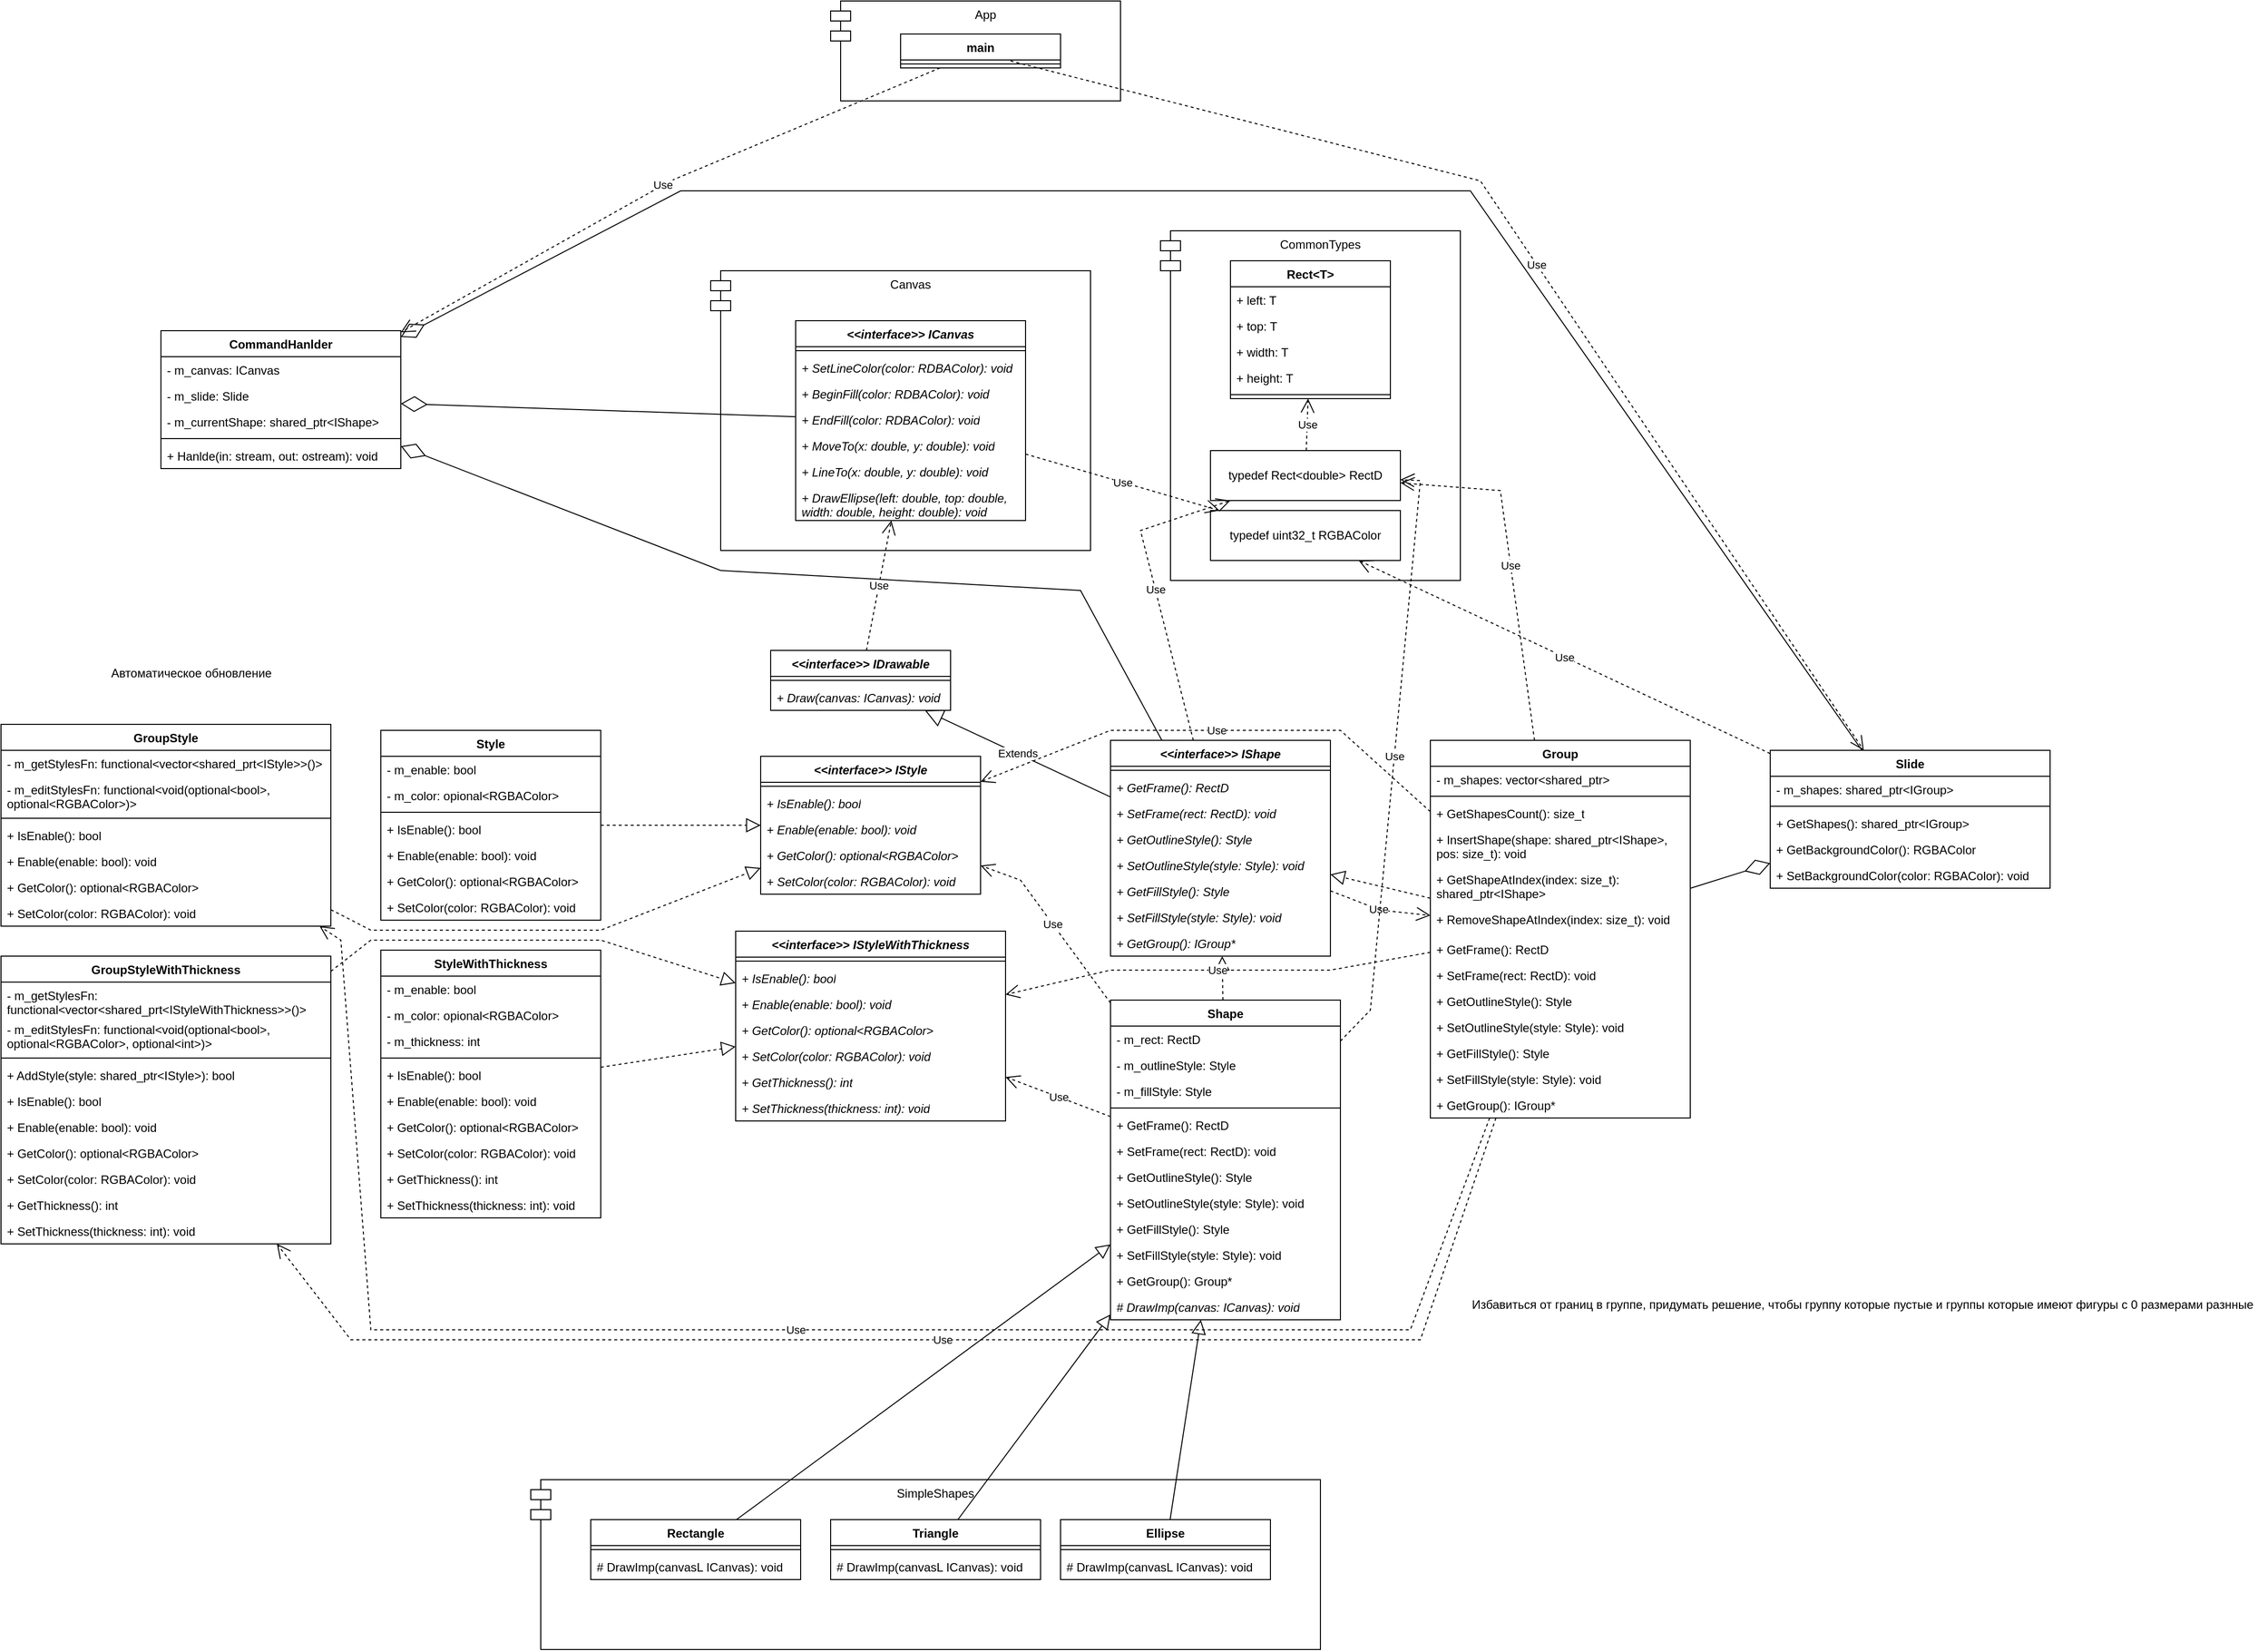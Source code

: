 <mxfile version="24.8.4">
  <diagram name="Страница — 1" id="Q5mQ6EyIHFrdvReiA6iZ">
    <mxGraphModel dx="1889" dy="567" grid="1" gridSize="10" guides="1" tooltips="1" connect="1" arrows="1" fold="1" page="1" pageScale="1" pageWidth="827" pageHeight="1169" math="0" shadow="0">
      <root>
        <mxCell id="0" />
        <mxCell id="1" parent="0" />
        <mxCell id="XjnwX9MCClepq0qYHrMa-5" value="App" style="shape=module;align=left;spacingLeft=20;align=center;verticalAlign=top;whiteSpace=wrap;html=1;" parent="1" vertex="1">
          <mxGeometry x="200" y="100" width="290" height="100" as="geometry" />
        </mxCell>
        <mxCell id="XjnwX9MCClepq0qYHrMa-1" value="main" style="swimlane;fontStyle=1;align=center;verticalAlign=top;childLayout=stackLayout;horizontal=1;startSize=26;horizontalStack=0;resizeParent=1;resizeParentMax=0;resizeLast=0;collapsible=1;marginBottom=0;whiteSpace=wrap;html=1;" parent="1" vertex="1">
          <mxGeometry x="270" y="133" width="160" height="34" as="geometry" />
        </mxCell>
        <mxCell id="XjnwX9MCClepq0qYHrMa-3" value="" style="line;strokeWidth=1;fillColor=none;align=left;verticalAlign=middle;spacingTop=-1;spacingLeft=3;spacingRight=3;rotatable=0;labelPosition=right;points=[];portConstraint=eastwest;strokeColor=inherit;" parent="XjnwX9MCClepq0qYHrMa-1" vertex="1">
          <mxGeometry y="26" width="160" height="8" as="geometry" />
        </mxCell>
        <mxCell id="V_y3H5t075kxLKEzEjP2-2" value="Canvas" style="shape=module;align=left;spacingLeft=20;align=center;verticalAlign=top;whiteSpace=wrap;html=1;" parent="1" vertex="1">
          <mxGeometry x="80" y="370" width="380" height="280" as="geometry" />
        </mxCell>
        <mxCell id="V_y3H5t075kxLKEzEjP2-3" value="&lt;i&gt;&amp;lt;&amp;lt;interface&amp;gt;&amp;gt; ICanvas&lt;/i&gt;" style="swimlane;fontStyle=1;align=center;verticalAlign=top;childLayout=stackLayout;horizontal=1;startSize=26;horizontalStack=0;resizeParent=1;resizeParentMax=0;resizeLast=0;collapsible=1;marginBottom=0;whiteSpace=wrap;html=1;" parent="1" vertex="1">
          <mxGeometry x="165" y="420" width="230" height="200" as="geometry" />
        </mxCell>
        <mxCell id="V_y3H5t075kxLKEzEjP2-5" value="" style="line;strokeWidth=1;fillColor=none;align=left;verticalAlign=middle;spacingTop=-1;spacingLeft=3;spacingRight=3;rotatable=0;labelPosition=right;points=[];portConstraint=eastwest;strokeColor=inherit;" parent="V_y3H5t075kxLKEzEjP2-3" vertex="1">
          <mxGeometry y="26" width="230" height="8" as="geometry" />
        </mxCell>
        <mxCell id="V_y3H5t075kxLKEzEjP2-6" value="&lt;i&gt;+ SetLineColor(color: RDBAColor): void&lt;/i&gt;" style="text;strokeColor=none;fillColor=none;align=left;verticalAlign=top;spacingLeft=4;spacingRight=4;overflow=hidden;rotatable=0;points=[[0,0.5],[1,0.5]];portConstraint=eastwest;whiteSpace=wrap;html=1;" parent="V_y3H5t075kxLKEzEjP2-3" vertex="1">
          <mxGeometry y="34" width="230" height="26" as="geometry" />
        </mxCell>
        <mxCell id="V_y3H5t075kxLKEzEjP2-18" value="&lt;i&gt;+ BeginFill(color: RDBAColor): void&lt;/i&gt;" style="text;strokeColor=none;fillColor=none;align=left;verticalAlign=top;spacingLeft=4;spacingRight=4;overflow=hidden;rotatable=0;points=[[0,0.5],[1,0.5]];portConstraint=eastwest;whiteSpace=wrap;html=1;" parent="V_y3H5t075kxLKEzEjP2-3" vertex="1">
          <mxGeometry y="60" width="230" height="26" as="geometry" />
        </mxCell>
        <mxCell id="V_y3H5t075kxLKEzEjP2-19" value="&lt;i&gt;+ EndFill(color: RDBAColor): void&lt;/i&gt;" style="text;strokeColor=none;fillColor=none;align=left;verticalAlign=top;spacingLeft=4;spacingRight=4;overflow=hidden;rotatable=0;points=[[0,0.5],[1,0.5]];portConstraint=eastwest;whiteSpace=wrap;html=1;" parent="V_y3H5t075kxLKEzEjP2-3" vertex="1">
          <mxGeometry y="86" width="230" height="26" as="geometry" />
        </mxCell>
        <mxCell id="V_y3H5t075kxLKEzEjP2-20" value="&lt;i&gt;+ MoveTo(x: double, y: double): void&lt;/i&gt;" style="text;strokeColor=none;fillColor=none;align=left;verticalAlign=top;spacingLeft=4;spacingRight=4;overflow=hidden;rotatable=0;points=[[0,0.5],[1,0.5]];portConstraint=eastwest;whiteSpace=wrap;html=1;" parent="V_y3H5t075kxLKEzEjP2-3" vertex="1">
          <mxGeometry y="112" width="230" height="26" as="geometry" />
        </mxCell>
        <mxCell id="V_y3H5t075kxLKEzEjP2-21" value="&lt;i&gt;+ LineTo(x: double, y: double): void&lt;/i&gt;" style="text;strokeColor=none;fillColor=none;align=left;verticalAlign=top;spacingLeft=4;spacingRight=4;overflow=hidden;rotatable=0;points=[[0,0.5],[1,0.5]];portConstraint=eastwest;whiteSpace=wrap;html=1;" parent="V_y3H5t075kxLKEzEjP2-3" vertex="1">
          <mxGeometry y="138" width="230" height="26" as="geometry" />
        </mxCell>
        <mxCell id="V_y3H5t075kxLKEzEjP2-22" value="&lt;i&gt;+ DrawEllipse(left: double, top: double, width: double, height: double): void&lt;/i&gt;" style="text;strokeColor=none;fillColor=none;align=left;verticalAlign=top;spacingLeft=4;spacingRight=4;overflow=hidden;rotatable=0;points=[[0,0.5],[1,0.5]];portConstraint=eastwest;whiteSpace=wrap;html=1;" parent="V_y3H5t075kxLKEzEjP2-3" vertex="1">
          <mxGeometry y="164" width="230" height="36" as="geometry" />
        </mxCell>
        <mxCell id="V_y3H5t075kxLKEzEjP2-7" value="CommonTypes" style="shape=module;align=left;spacingLeft=20;align=center;verticalAlign=top;whiteSpace=wrap;html=1;" parent="1" vertex="1">
          <mxGeometry x="530" y="330" width="300" height="350" as="geometry" />
        </mxCell>
        <mxCell id="V_y3H5t075kxLKEzEjP2-8" value="Rect&amp;lt;T&amp;gt;" style="swimlane;fontStyle=1;align=center;verticalAlign=top;childLayout=stackLayout;horizontal=1;startSize=26;horizontalStack=0;resizeParent=1;resizeParentMax=0;resizeLast=0;collapsible=1;marginBottom=0;whiteSpace=wrap;html=1;" parent="1" vertex="1">
          <mxGeometry x="600" y="360" width="160" height="138" as="geometry" />
        </mxCell>
        <mxCell id="V_y3H5t075kxLKEzEjP2-9" value="+ left: T" style="text;strokeColor=none;fillColor=none;align=left;verticalAlign=top;spacingLeft=4;spacingRight=4;overflow=hidden;rotatable=0;points=[[0,0.5],[1,0.5]];portConstraint=eastwest;whiteSpace=wrap;html=1;" parent="V_y3H5t075kxLKEzEjP2-8" vertex="1">
          <mxGeometry y="26" width="160" height="26" as="geometry" />
        </mxCell>
        <mxCell id="V_y3H5t075kxLKEzEjP2-12" value="+ top: T" style="text;strokeColor=none;fillColor=none;align=left;verticalAlign=top;spacingLeft=4;spacingRight=4;overflow=hidden;rotatable=0;points=[[0,0.5],[1,0.5]];portConstraint=eastwest;whiteSpace=wrap;html=1;" parent="V_y3H5t075kxLKEzEjP2-8" vertex="1">
          <mxGeometry y="52" width="160" height="26" as="geometry" />
        </mxCell>
        <mxCell id="V_y3H5t075kxLKEzEjP2-13" value="+ width: T" style="text;strokeColor=none;fillColor=none;align=left;verticalAlign=top;spacingLeft=4;spacingRight=4;overflow=hidden;rotatable=0;points=[[0,0.5],[1,0.5]];portConstraint=eastwest;whiteSpace=wrap;html=1;" parent="V_y3H5t075kxLKEzEjP2-8" vertex="1">
          <mxGeometry y="78" width="160" height="26" as="geometry" />
        </mxCell>
        <mxCell id="V_y3H5t075kxLKEzEjP2-14" value="+ height: T" style="text;strokeColor=none;fillColor=none;align=left;verticalAlign=top;spacingLeft=4;spacingRight=4;overflow=hidden;rotatable=0;points=[[0,0.5],[1,0.5]];portConstraint=eastwest;whiteSpace=wrap;html=1;" parent="V_y3H5t075kxLKEzEjP2-8" vertex="1">
          <mxGeometry y="104" width="160" height="26" as="geometry" />
        </mxCell>
        <mxCell id="V_y3H5t075kxLKEzEjP2-10" value="" style="line;strokeWidth=1;fillColor=none;align=left;verticalAlign=middle;spacingTop=-1;spacingLeft=3;spacingRight=3;rotatable=0;labelPosition=right;points=[];portConstraint=eastwest;strokeColor=inherit;" parent="V_y3H5t075kxLKEzEjP2-8" vertex="1">
          <mxGeometry y="130" width="160" height="8" as="geometry" />
        </mxCell>
        <mxCell id="V_y3H5t075kxLKEzEjP2-15" value="typedef Rect&amp;lt;double&amp;gt; RectD" style="html=1;whiteSpace=wrap;" parent="1" vertex="1">
          <mxGeometry x="580" y="550" width="190" height="50" as="geometry" />
        </mxCell>
        <mxCell id="V_y3H5t075kxLKEzEjP2-16" value="typedef uint32_t RGBAColor" style="html=1;whiteSpace=wrap;" parent="1" vertex="1">
          <mxGeometry x="580" y="610" width="190" height="50" as="geometry" />
        </mxCell>
        <mxCell id="V_y3H5t075kxLKEzEjP2-17" value="Use" style="endArrow=open;endSize=12;dashed=1;html=1;rounded=0;" parent="1" source="V_y3H5t075kxLKEzEjP2-15" target="V_y3H5t075kxLKEzEjP2-8" edge="1">
          <mxGeometry width="160" relative="1" as="geometry">
            <mxPoint x="480" y="490" as="sourcePoint" />
            <mxPoint x="640" y="490" as="targetPoint" />
          </mxGeometry>
        </mxCell>
        <mxCell id="V_y3H5t075kxLKEzEjP2-23" value="Use" style="endArrow=open;endSize=12;dashed=1;html=1;rounded=0;" parent="1" source="V_y3H5t075kxLKEzEjP2-3" target="V_y3H5t075kxLKEzEjP2-16" edge="1">
          <mxGeometry width="160" relative="1" as="geometry">
            <mxPoint x="340" y="490" as="sourcePoint" />
            <mxPoint x="500" y="490" as="targetPoint" />
          </mxGeometry>
        </mxCell>
        <mxCell id="V_y3H5t075kxLKEzEjP2-25" value="&lt;i&gt;&amp;lt;&amp;lt;interface&amp;gt;&amp;gt; IDrawable&lt;/i&gt;" style="swimlane;fontStyle=1;align=center;verticalAlign=top;childLayout=stackLayout;horizontal=1;startSize=26;horizontalStack=0;resizeParent=1;resizeParentMax=0;resizeLast=0;collapsible=1;marginBottom=0;whiteSpace=wrap;html=1;" parent="1" vertex="1">
          <mxGeometry x="140" y="750" width="180" height="60" as="geometry" />
        </mxCell>
        <mxCell id="V_y3H5t075kxLKEzEjP2-27" value="" style="line;strokeWidth=1;fillColor=none;align=left;verticalAlign=middle;spacingTop=-1;spacingLeft=3;spacingRight=3;rotatable=0;labelPosition=right;points=[];portConstraint=eastwest;strokeColor=inherit;" parent="V_y3H5t075kxLKEzEjP2-25" vertex="1">
          <mxGeometry y="26" width="180" height="8" as="geometry" />
        </mxCell>
        <mxCell id="V_y3H5t075kxLKEzEjP2-28" value="&lt;i&gt;+ Draw(canvas: ICanvas): void&lt;/i&gt;" style="text;strokeColor=none;fillColor=none;align=left;verticalAlign=top;spacingLeft=4;spacingRight=4;overflow=hidden;rotatable=0;points=[[0,0.5],[1,0.5]];portConstraint=eastwest;whiteSpace=wrap;html=1;" parent="V_y3H5t075kxLKEzEjP2-25" vertex="1">
          <mxGeometry y="34" width="180" height="26" as="geometry" />
        </mxCell>
        <mxCell id="V_y3H5t075kxLKEzEjP2-29" value="Use" style="endArrow=open;endSize=12;dashed=1;html=1;rounded=0;" parent="1" source="V_y3H5t075kxLKEzEjP2-25" target="V_y3H5t075kxLKEzEjP2-3" edge="1">
          <mxGeometry width="160" relative="1" as="geometry">
            <mxPoint x="360" y="720" as="sourcePoint" />
            <mxPoint x="520" y="720" as="targetPoint" />
          </mxGeometry>
        </mxCell>
        <mxCell id="V_y3H5t075kxLKEzEjP2-30" value="Style" style="swimlane;fontStyle=1;align=center;verticalAlign=top;childLayout=stackLayout;horizontal=1;startSize=26;horizontalStack=0;resizeParent=1;resizeParentMax=0;resizeLast=0;collapsible=1;marginBottom=0;whiteSpace=wrap;html=1;" parent="1" vertex="1">
          <mxGeometry x="-250" y="830" width="220" height="190" as="geometry" />
        </mxCell>
        <mxCell id="V_y3H5t075kxLKEzEjP2-31" value="- m_enable: bool" style="text;strokeColor=none;fillColor=none;align=left;verticalAlign=top;spacingLeft=4;spacingRight=4;overflow=hidden;rotatable=0;points=[[0,0.5],[1,0.5]];portConstraint=eastwest;whiteSpace=wrap;html=1;" parent="V_y3H5t075kxLKEzEjP2-30" vertex="1">
          <mxGeometry y="26" width="220" height="26" as="geometry" />
        </mxCell>
        <mxCell id="V_y3H5t075kxLKEzEjP2-34" value="- m_color: opional&amp;lt;RGBAColor&amp;gt;" style="text;strokeColor=none;fillColor=none;align=left;verticalAlign=top;spacingLeft=4;spacingRight=4;overflow=hidden;rotatable=0;points=[[0,0.5],[1,0.5]];portConstraint=eastwest;whiteSpace=wrap;html=1;" parent="V_y3H5t075kxLKEzEjP2-30" vertex="1">
          <mxGeometry y="52" width="220" height="26" as="geometry" />
        </mxCell>
        <mxCell id="V_y3H5t075kxLKEzEjP2-32" value="" style="line;strokeWidth=1;fillColor=none;align=left;verticalAlign=middle;spacingTop=-1;spacingLeft=3;spacingRight=3;rotatable=0;labelPosition=right;points=[];portConstraint=eastwest;strokeColor=inherit;" parent="V_y3H5t075kxLKEzEjP2-30" vertex="1">
          <mxGeometry y="78" width="220" height="8" as="geometry" />
        </mxCell>
        <mxCell id="V_y3H5t075kxLKEzEjP2-33" value="+ IsEnable(): bool" style="text;strokeColor=none;fillColor=none;align=left;verticalAlign=top;spacingLeft=4;spacingRight=4;overflow=hidden;rotatable=0;points=[[0,0.5],[1,0.5]];portConstraint=eastwest;whiteSpace=wrap;html=1;" parent="V_y3H5t075kxLKEzEjP2-30" vertex="1">
          <mxGeometry y="86" width="220" height="26" as="geometry" />
        </mxCell>
        <mxCell id="V_y3H5t075kxLKEzEjP2-36" value="+ Enable(enable: bool): void" style="text;strokeColor=none;fillColor=none;align=left;verticalAlign=top;spacingLeft=4;spacingRight=4;overflow=hidden;rotatable=0;points=[[0,0.5],[1,0.5]];portConstraint=eastwest;whiteSpace=wrap;html=1;" parent="V_y3H5t075kxLKEzEjP2-30" vertex="1">
          <mxGeometry y="112" width="220" height="26" as="geometry" />
        </mxCell>
        <mxCell id="V_y3H5t075kxLKEzEjP2-37" value="+ GetColor(): optional&amp;lt;RGBAColor&amp;gt;" style="text;strokeColor=none;fillColor=none;align=left;verticalAlign=top;spacingLeft=4;spacingRight=4;overflow=hidden;rotatable=0;points=[[0,0.5],[1,0.5]];portConstraint=eastwest;whiteSpace=wrap;html=1;" parent="V_y3H5t075kxLKEzEjP2-30" vertex="1">
          <mxGeometry y="138" width="220" height="26" as="geometry" />
        </mxCell>
        <mxCell id="V_y3H5t075kxLKEzEjP2-39" value="+ SetColor(color: RGBAColor): void" style="text;strokeColor=none;fillColor=none;align=left;verticalAlign=top;spacingLeft=4;spacingRight=4;overflow=hidden;rotatable=0;points=[[0,0.5],[1,0.5]];portConstraint=eastwest;whiteSpace=wrap;html=1;" parent="V_y3H5t075kxLKEzEjP2-30" vertex="1">
          <mxGeometry y="164" width="220" height="26" as="geometry" />
        </mxCell>
        <mxCell id="V_y3H5t075kxLKEzEjP2-40" value="&lt;i&gt;&amp;lt;&amp;lt;interface&amp;gt;&amp;gt; IShape&lt;/i&gt;" style="swimlane;fontStyle=1;align=center;verticalAlign=top;childLayout=stackLayout;horizontal=1;startSize=26;horizontalStack=0;resizeParent=1;resizeParentMax=0;resizeLast=0;collapsible=1;marginBottom=0;whiteSpace=wrap;html=1;" parent="1" vertex="1">
          <mxGeometry x="480" y="840" width="220" height="216" as="geometry" />
        </mxCell>
        <mxCell id="V_y3H5t075kxLKEzEjP2-42" value="" style="line;strokeWidth=1;fillColor=none;align=left;verticalAlign=middle;spacingTop=-1;spacingLeft=3;spacingRight=3;rotatable=0;labelPosition=right;points=[];portConstraint=eastwest;strokeColor=inherit;" parent="V_y3H5t075kxLKEzEjP2-40" vertex="1">
          <mxGeometry y="26" width="220" height="8" as="geometry" />
        </mxCell>
        <mxCell id="V_y3H5t075kxLKEzEjP2-43" value="&lt;i&gt;+ GetFrame(): RectD&lt;/i&gt;" style="text;strokeColor=none;fillColor=none;align=left;verticalAlign=top;spacingLeft=4;spacingRight=4;overflow=hidden;rotatable=0;points=[[0,0.5],[1,0.5]];portConstraint=eastwest;whiteSpace=wrap;html=1;" parent="V_y3H5t075kxLKEzEjP2-40" vertex="1">
          <mxGeometry y="34" width="220" height="26" as="geometry" />
        </mxCell>
        <mxCell id="V_y3H5t075kxLKEzEjP2-46" value="&lt;i&gt;+ SetFrame(rect: RectD): void&lt;/i&gt;" style="text;strokeColor=none;fillColor=none;align=left;verticalAlign=top;spacingLeft=4;spacingRight=4;overflow=hidden;rotatable=0;points=[[0,0.5],[1,0.5]];portConstraint=eastwest;whiteSpace=wrap;html=1;" parent="V_y3H5t075kxLKEzEjP2-40" vertex="1">
          <mxGeometry y="60" width="220" height="26" as="geometry" />
        </mxCell>
        <mxCell id="V_y3H5t075kxLKEzEjP2-47" value="&lt;i&gt;+ GetOutlineStyle(): Style&lt;/i&gt;" style="text;strokeColor=none;fillColor=none;align=left;verticalAlign=top;spacingLeft=4;spacingRight=4;overflow=hidden;rotatable=0;points=[[0,0.5],[1,0.5]];portConstraint=eastwest;whiteSpace=wrap;html=1;" parent="V_y3H5t075kxLKEzEjP2-40" vertex="1">
          <mxGeometry y="86" width="220" height="26" as="geometry" />
        </mxCell>
        <mxCell id="V_y3H5t075kxLKEzEjP2-48" value="&lt;i&gt;+ SetOutlineStyle(style: Style): void&lt;/i&gt;" style="text;strokeColor=none;fillColor=none;align=left;verticalAlign=top;spacingLeft=4;spacingRight=4;overflow=hidden;rotatable=0;points=[[0,0.5],[1,0.5]];portConstraint=eastwest;whiteSpace=wrap;html=1;" parent="V_y3H5t075kxLKEzEjP2-40" vertex="1">
          <mxGeometry y="112" width="220" height="26" as="geometry" />
        </mxCell>
        <mxCell id="V_y3H5t075kxLKEzEjP2-49" value="&lt;i&gt;+ GetFillStyle(): Style&lt;/i&gt;" style="text;strokeColor=none;fillColor=none;align=left;verticalAlign=top;spacingLeft=4;spacingRight=4;overflow=hidden;rotatable=0;points=[[0,0.5],[1,0.5]];portConstraint=eastwest;whiteSpace=wrap;html=1;" parent="V_y3H5t075kxLKEzEjP2-40" vertex="1">
          <mxGeometry y="138" width="220" height="26" as="geometry" />
        </mxCell>
        <mxCell id="V_y3H5t075kxLKEzEjP2-50" value="&lt;i&gt;+ SetFillStyle(style: Style): void&lt;/i&gt;" style="text;strokeColor=none;fillColor=none;align=left;verticalAlign=top;spacingLeft=4;spacingRight=4;overflow=hidden;rotatable=0;points=[[0,0.5],[1,0.5]];portConstraint=eastwest;whiteSpace=wrap;html=1;" parent="V_y3H5t075kxLKEzEjP2-40" vertex="1">
          <mxGeometry y="164" width="220" height="26" as="geometry" />
        </mxCell>
        <mxCell id="V_y3H5t075kxLKEzEjP2-51" value="&lt;i&gt;+ GetGroup(): IGroup*&lt;/i&gt;" style="text;strokeColor=none;fillColor=none;align=left;verticalAlign=top;spacingLeft=4;spacingRight=4;overflow=hidden;rotatable=0;points=[[0,0.5],[1,0.5]];portConstraint=eastwest;whiteSpace=wrap;html=1;" parent="V_y3H5t075kxLKEzEjP2-40" vertex="1">
          <mxGeometry y="190" width="220" height="26" as="geometry" />
        </mxCell>
        <mxCell id="V_y3H5t075kxLKEzEjP2-44" value="Extends" style="endArrow=block;endSize=16;endFill=0;html=1;rounded=0;" parent="1" source="V_y3H5t075kxLKEzEjP2-40" target="V_y3H5t075kxLKEzEjP2-25" edge="1">
          <mxGeometry width="160" relative="1" as="geometry">
            <mxPoint x="480" y="890" as="sourcePoint" />
            <mxPoint x="640" y="890" as="targetPoint" />
          </mxGeometry>
        </mxCell>
        <mxCell id="V_y3H5t075kxLKEzEjP2-45" value="Use" style="endArrow=open;endSize=12;dashed=1;html=1;rounded=0;" parent="1" source="V_y3H5t075kxLKEzEjP2-40" target="V_y3H5t075kxLKEzEjP2-15" edge="1">
          <mxGeometry width="160" relative="1" as="geometry">
            <mxPoint x="480" y="850" as="sourcePoint" />
            <mxPoint x="640" y="850" as="targetPoint" />
            <Array as="points">
              <mxPoint x="510" y="630" />
            </Array>
          </mxGeometry>
        </mxCell>
        <mxCell id="V_y3H5t075kxLKEzEjP2-52" value="Group" style="swimlane;fontStyle=1;align=center;verticalAlign=top;childLayout=stackLayout;horizontal=1;startSize=26;horizontalStack=0;resizeParent=1;resizeParentMax=0;resizeLast=0;collapsible=1;marginBottom=0;whiteSpace=wrap;html=1;" parent="1" vertex="1">
          <mxGeometry x="800" y="840" width="260" height="378" as="geometry" />
        </mxCell>
        <mxCell id="V_y3H5t075kxLKEzEjP2-75" value="- m_shapes: vector&amp;lt;shared_ptr&amp;gt;" style="text;strokeColor=none;fillColor=none;align=left;verticalAlign=top;spacingLeft=4;spacingRight=4;overflow=hidden;rotatable=0;points=[[0,0.5],[1,0.5]];portConstraint=eastwest;whiteSpace=wrap;html=1;" parent="V_y3H5t075kxLKEzEjP2-52" vertex="1">
          <mxGeometry y="26" width="260" height="26" as="geometry" />
        </mxCell>
        <mxCell id="V_y3H5t075kxLKEzEjP2-53" value="" style="line;strokeWidth=1;fillColor=none;align=left;verticalAlign=middle;spacingTop=-1;spacingLeft=3;spacingRight=3;rotatable=0;labelPosition=right;points=[];portConstraint=eastwest;strokeColor=inherit;" parent="V_y3H5t075kxLKEzEjP2-52" vertex="1">
          <mxGeometry y="52" width="260" height="8" as="geometry" />
        </mxCell>
        <mxCell id="V_y3H5t075kxLKEzEjP2-60" value="+ GetShapesCount(): size_t" style="text;strokeColor=none;fillColor=none;align=left;verticalAlign=top;spacingLeft=4;spacingRight=4;overflow=hidden;rotatable=0;points=[[0,0.5],[1,0.5]];portConstraint=eastwest;whiteSpace=wrap;html=1;" parent="V_y3H5t075kxLKEzEjP2-52" vertex="1">
          <mxGeometry y="60" width="260" height="26" as="geometry" />
        </mxCell>
        <mxCell id="V_y3H5t075kxLKEzEjP2-63" value="+ InsertShape(shape: shared_ptr&amp;lt;IShape&amp;gt;, pos: size_t): void" style="text;strokeColor=none;fillColor=none;align=left;verticalAlign=top;spacingLeft=4;spacingRight=4;overflow=hidden;rotatable=0;points=[[0,0.5],[1,0.5]];portConstraint=eastwest;whiteSpace=wrap;html=1;" parent="V_y3H5t075kxLKEzEjP2-52" vertex="1">
          <mxGeometry y="86" width="260" height="40" as="geometry" />
        </mxCell>
        <mxCell id="V_y3H5t075kxLKEzEjP2-64" value="+ GetShapeAtIndex(index: size_t): shared_ptr&amp;lt;IShape&amp;gt;" style="text;strokeColor=none;fillColor=none;align=left;verticalAlign=top;spacingLeft=4;spacingRight=4;overflow=hidden;rotatable=0;points=[[0,0.5],[1,0.5]];portConstraint=eastwest;whiteSpace=wrap;html=1;" parent="V_y3H5t075kxLKEzEjP2-52" vertex="1">
          <mxGeometry y="126" width="260" height="40" as="geometry" />
        </mxCell>
        <mxCell id="V_y3H5t075kxLKEzEjP2-65" value="+ RemoveShapeAtIndex(index: size_t): void" style="text;strokeColor=none;fillColor=none;align=left;verticalAlign=top;spacingLeft=4;spacingRight=4;overflow=hidden;rotatable=0;points=[[0,0.5],[1,0.5]];portConstraint=eastwest;whiteSpace=wrap;html=1;" parent="V_y3H5t075kxLKEzEjP2-52" vertex="1">
          <mxGeometry y="166" width="260" height="30" as="geometry" />
        </mxCell>
        <mxCell id="V_y3H5t075kxLKEzEjP2-92" value="+ GetFrame(): RectD" style="text;strokeColor=none;fillColor=none;align=left;verticalAlign=top;spacingLeft=4;spacingRight=4;overflow=hidden;rotatable=0;points=[[0,0.5],[1,0.5]];portConstraint=eastwest;whiteSpace=wrap;html=1;" parent="V_y3H5t075kxLKEzEjP2-52" vertex="1">
          <mxGeometry y="196" width="260" height="26" as="geometry" />
        </mxCell>
        <mxCell id="V_y3H5t075kxLKEzEjP2-93" value="+ SetFrame(rect: RectD): void" style="text;strokeColor=none;fillColor=none;align=left;verticalAlign=top;spacingLeft=4;spacingRight=4;overflow=hidden;rotatable=0;points=[[0,0.5],[1,0.5]];portConstraint=eastwest;whiteSpace=wrap;html=1;" parent="V_y3H5t075kxLKEzEjP2-52" vertex="1">
          <mxGeometry y="222" width="260" height="26" as="geometry" />
        </mxCell>
        <mxCell id="V_y3H5t075kxLKEzEjP2-94" value="+ GetOutlineStyle(): Style" style="text;strokeColor=none;fillColor=none;align=left;verticalAlign=top;spacingLeft=4;spacingRight=4;overflow=hidden;rotatable=0;points=[[0,0.5],[1,0.5]];portConstraint=eastwest;whiteSpace=wrap;html=1;" parent="V_y3H5t075kxLKEzEjP2-52" vertex="1">
          <mxGeometry y="248" width="260" height="26" as="geometry" />
        </mxCell>
        <mxCell id="V_y3H5t075kxLKEzEjP2-95" value="+ SetOutlineStyle(style: Style): void" style="text;strokeColor=none;fillColor=none;align=left;verticalAlign=top;spacingLeft=4;spacingRight=4;overflow=hidden;rotatable=0;points=[[0,0.5],[1,0.5]];portConstraint=eastwest;whiteSpace=wrap;html=1;" parent="V_y3H5t075kxLKEzEjP2-52" vertex="1">
          <mxGeometry y="274" width="260" height="26" as="geometry" />
        </mxCell>
        <mxCell id="V_y3H5t075kxLKEzEjP2-96" value="+ GetFillStyle(): Style" style="text;strokeColor=none;fillColor=none;align=left;verticalAlign=top;spacingLeft=4;spacingRight=4;overflow=hidden;rotatable=0;points=[[0,0.5],[1,0.5]];portConstraint=eastwest;whiteSpace=wrap;html=1;" parent="V_y3H5t075kxLKEzEjP2-52" vertex="1">
          <mxGeometry y="300" width="260" height="26" as="geometry" />
        </mxCell>
        <mxCell id="V_y3H5t075kxLKEzEjP2-97" value="+ SetFillStyle(style: Style): void" style="text;strokeColor=none;fillColor=none;align=left;verticalAlign=top;spacingLeft=4;spacingRight=4;overflow=hidden;rotatable=0;points=[[0,0.5],[1,0.5]];portConstraint=eastwest;whiteSpace=wrap;html=1;" parent="V_y3H5t075kxLKEzEjP2-52" vertex="1">
          <mxGeometry y="326" width="260" height="26" as="geometry" />
        </mxCell>
        <mxCell id="V_y3H5t075kxLKEzEjP2-98" value="+ GetGroup(): IGroup*" style="text;strokeColor=none;fillColor=none;align=left;verticalAlign=top;spacingLeft=4;spacingRight=4;overflow=hidden;rotatable=0;points=[[0,0.5],[1,0.5]];portConstraint=eastwest;whiteSpace=wrap;html=1;" parent="V_y3H5t075kxLKEzEjP2-52" vertex="1">
          <mxGeometry y="352" width="260" height="26" as="geometry" />
        </mxCell>
        <mxCell id="V_y3H5t075kxLKEzEjP2-66" value="Use" style="endArrow=open;endSize=12;dashed=1;html=1;rounded=0;" parent="1" source="V_y3H5t075kxLKEzEjP2-40" target="V_y3H5t075kxLKEzEjP2-52" edge="1">
          <mxGeometry width="160" relative="1" as="geometry">
            <mxPoint x="680" y="940" as="sourcePoint" />
            <mxPoint x="840" y="940" as="targetPoint" />
            <Array as="points">
              <mxPoint x="750" y="1010" />
            </Array>
          </mxGeometry>
        </mxCell>
        <mxCell id="V_y3H5t075kxLKEzEjP2-67" value="Slide" style="swimlane;fontStyle=1;align=center;verticalAlign=top;childLayout=stackLayout;horizontal=1;startSize=26;horizontalStack=0;resizeParent=1;resizeParentMax=0;resizeLast=0;collapsible=1;marginBottom=0;whiteSpace=wrap;html=1;" parent="1" vertex="1">
          <mxGeometry x="1140" y="850" width="280" height="138" as="geometry" />
        </mxCell>
        <mxCell id="V_y3H5t075kxLKEzEjP2-68" value="- m_shapes: shared_ptr&amp;lt;IGroup&amp;gt;" style="text;strokeColor=none;fillColor=none;align=left;verticalAlign=top;spacingLeft=4;spacingRight=4;overflow=hidden;rotatable=0;points=[[0,0.5],[1,0.5]];portConstraint=eastwest;whiteSpace=wrap;html=1;" parent="V_y3H5t075kxLKEzEjP2-67" vertex="1">
          <mxGeometry y="26" width="280" height="26" as="geometry" />
        </mxCell>
        <mxCell id="V_y3H5t075kxLKEzEjP2-69" value="" style="line;strokeWidth=1;fillColor=none;align=left;verticalAlign=middle;spacingTop=-1;spacingLeft=3;spacingRight=3;rotatable=0;labelPosition=right;points=[];portConstraint=eastwest;strokeColor=inherit;" parent="V_y3H5t075kxLKEzEjP2-67" vertex="1">
          <mxGeometry y="52" width="280" height="8" as="geometry" />
        </mxCell>
        <mxCell id="V_y3H5t075kxLKEzEjP2-70" value="+ GetShapes(): shared_ptr&amp;lt;IGroup&amp;gt;" style="text;strokeColor=none;fillColor=none;align=left;verticalAlign=top;spacingLeft=4;spacingRight=4;overflow=hidden;rotatable=0;points=[[0,0.5],[1,0.5]];portConstraint=eastwest;whiteSpace=wrap;html=1;" parent="V_y3H5t075kxLKEzEjP2-67" vertex="1">
          <mxGeometry y="60" width="280" height="26" as="geometry" />
        </mxCell>
        <mxCell id="V_y3H5t075kxLKEzEjP2-71" value="+ GetBackgroundColor(): RGBAColor" style="text;strokeColor=none;fillColor=none;align=left;verticalAlign=top;spacingLeft=4;spacingRight=4;overflow=hidden;rotatable=0;points=[[0,0.5],[1,0.5]];portConstraint=eastwest;whiteSpace=wrap;html=1;" parent="V_y3H5t075kxLKEzEjP2-67" vertex="1">
          <mxGeometry y="86" width="280" height="26" as="geometry" />
        </mxCell>
        <mxCell id="V_y3H5t075kxLKEzEjP2-72" value="+ SetBackgroundColor(color: RGBAColor): void" style="text;strokeColor=none;fillColor=none;align=left;verticalAlign=top;spacingLeft=4;spacingRight=4;overflow=hidden;rotatable=0;points=[[0,0.5],[1,0.5]];portConstraint=eastwest;whiteSpace=wrap;html=1;" parent="V_y3H5t075kxLKEzEjP2-67" vertex="1">
          <mxGeometry y="112" width="280" height="26" as="geometry" />
        </mxCell>
        <mxCell id="V_y3H5t075kxLKEzEjP2-73" value="" style="endArrow=diamondThin;endFill=0;endSize=24;html=1;rounded=0;" parent="1" source="V_y3H5t075kxLKEzEjP2-52" target="V_y3H5t075kxLKEzEjP2-67" edge="1">
          <mxGeometry width="160" relative="1" as="geometry">
            <mxPoint x="1000" y="890" as="sourcePoint" />
            <mxPoint x="1160" y="890" as="targetPoint" />
          </mxGeometry>
        </mxCell>
        <mxCell id="V_y3H5t075kxLKEzEjP2-74" value="Use" style="endArrow=open;endSize=12;dashed=1;html=1;rounded=0;" parent="1" source="V_y3H5t075kxLKEzEjP2-67" target="V_y3H5t075kxLKEzEjP2-16" edge="1">
          <mxGeometry width="160" relative="1" as="geometry">
            <mxPoint x="1044.08" y="850" as="sourcePoint" />
            <mxPoint x="859.998" y="630" as="targetPoint" />
          </mxGeometry>
        </mxCell>
        <mxCell id="V_y3H5t075kxLKEzEjP2-76" value="Shape" style="swimlane;fontStyle=1;align=center;verticalAlign=top;childLayout=stackLayout;horizontal=1;startSize=26;horizontalStack=0;resizeParent=1;resizeParentMax=0;resizeLast=0;collapsible=1;marginBottom=0;whiteSpace=wrap;html=1;" parent="1" vertex="1">
          <mxGeometry x="480" y="1100" width="230" height="320" as="geometry" />
        </mxCell>
        <mxCell id="V_y3H5t075kxLKEzEjP2-91" value="- m_rect: RectD" style="text;strokeColor=none;fillColor=none;align=left;verticalAlign=top;spacingLeft=4;spacingRight=4;overflow=hidden;rotatable=0;points=[[0,0.5],[1,0.5]];portConstraint=eastwest;whiteSpace=wrap;html=1;" parent="V_y3H5t075kxLKEzEjP2-76" vertex="1">
          <mxGeometry y="26" width="230" height="26" as="geometry" />
        </mxCell>
        <mxCell id="V_y3H5t075kxLKEzEjP2-89" value="- m_outlineStyle: Style" style="text;strokeColor=none;fillColor=none;align=left;verticalAlign=top;spacingLeft=4;spacingRight=4;overflow=hidden;rotatable=0;points=[[0,0.5],[1,0.5]];portConstraint=eastwest;whiteSpace=wrap;html=1;" parent="V_y3H5t075kxLKEzEjP2-76" vertex="1">
          <mxGeometry y="52" width="230" height="26" as="geometry" />
        </mxCell>
        <mxCell id="V_y3H5t075kxLKEzEjP2-90" value="- m_fillStyle: Style" style="text;strokeColor=none;fillColor=none;align=left;verticalAlign=top;spacingLeft=4;spacingRight=4;overflow=hidden;rotatable=0;points=[[0,0.5],[1,0.5]];portConstraint=eastwest;whiteSpace=wrap;html=1;" parent="V_y3H5t075kxLKEzEjP2-76" vertex="1">
          <mxGeometry y="78" width="230" height="26" as="geometry" />
        </mxCell>
        <mxCell id="V_y3H5t075kxLKEzEjP2-78" value="" style="line;strokeWidth=1;fillColor=none;align=left;verticalAlign=middle;spacingTop=-1;spacingLeft=3;spacingRight=3;rotatable=0;labelPosition=right;points=[];portConstraint=eastwest;strokeColor=inherit;" parent="V_y3H5t075kxLKEzEjP2-76" vertex="1">
          <mxGeometry y="104" width="230" height="8" as="geometry" />
        </mxCell>
        <mxCell id="V_y3H5t075kxLKEzEjP2-82" value="+ GetFrame(): RectD" style="text;strokeColor=none;fillColor=none;align=left;verticalAlign=top;spacingLeft=4;spacingRight=4;overflow=hidden;rotatable=0;points=[[0,0.5],[1,0.5]];portConstraint=eastwest;whiteSpace=wrap;html=1;" parent="V_y3H5t075kxLKEzEjP2-76" vertex="1">
          <mxGeometry y="112" width="230" height="26" as="geometry" />
        </mxCell>
        <mxCell id="V_y3H5t075kxLKEzEjP2-83" value="+ SetFrame(rect: RectD): void" style="text;strokeColor=none;fillColor=none;align=left;verticalAlign=top;spacingLeft=4;spacingRight=4;overflow=hidden;rotatable=0;points=[[0,0.5],[1,0.5]];portConstraint=eastwest;whiteSpace=wrap;html=1;" parent="V_y3H5t075kxLKEzEjP2-76" vertex="1">
          <mxGeometry y="138" width="230" height="26" as="geometry" />
        </mxCell>
        <mxCell id="V_y3H5t075kxLKEzEjP2-84" value="+ GetOutlineStyle(): Style" style="text;strokeColor=none;fillColor=none;align=left;verticalAlign=top;spacingLeft=4;spacingRight=4;overflow=hidden;rotatable=0;points=[[0,0.5],[1,0.5]];portConstraint=eastwest;whiteSpace=wrap;html=1;" parent="V_y3H5t075kxLKEzEjP2-76" vertex="1">
          <mxGeometry y="164" width="230" height="26" as="geometry" />
        </mxCell>
        <mxCell id="V_y3H5t075kxLKEzEjP2-85" value="+ SetOutlineStyle(style: Style): void" style="text;strokeColor=none;fillColor=none;align=left;verticalAlign=top;spacingLeft=4;spacingRight=4;overflow=hidden;rotatable=0;points=[[0,0.5],[1,0.5]];portConstraint=eastwest;whiteSpace=wrap;html=1;" parent="V_y3H5t075kxLKEzEjP2-76" vertex="1">
          <mxGeometry y="190" width="230" height="26" as="geometry" />
        </mxCell>
        <mxCell id="V_y3H5t075kxLKEzEjP2-86" value="+ GetFillStyle(): Style" style="text;strokeColor=none;fillColor=none;align=left;verticalAlign=top;spacingLeft=4;spacingRight=4;overflow=hidden;rotatable=0;points=[[0,0.5],[1,0.5]];portConstraint=eastwest;whiteSpace=wrap;html=1;" parent="V_y3H5t075kxLKEzEjP2-76" vertex="1">
          <mxGeometry y="216" width="230" height="26" as="geometry" />
        </mxCell>
        <mxCell id="V_y3H5t075kxLKEzEjP2-87" value="+ SetFillStyle(style: Style): void" style="text;strokeColor=none;fillColor=none;align=left;verticalAlign=top;spacingLeft=4;spacingRight=4;overflow=hidden;rotatable=0;points=[[0,0.5],[1,0.5]];portConstraint=eastwest;whiteSpace=wrap;html=1;" parent="V_y3H5t075kxLKEzEjP2-76" vertex="1">
          <mxGeometry y="242" width="230" height="26" as="geometry" />
        </mxCell>
        <mxCell id="V_y3H5t075kxLKEzEjP2-88" value="+ GetGroup(): Group*" style="text;strokeColor=none;fillColor=none;align=left;verticalAlign=top;spacingLeft=4;spacingRight=4;overflow=hidden;rotatable=0;points=[[0,0.5],[1,0.5]];portConstraint=eastwest;whiteSpace=wrap;html=1;" parent="V_y3H5t075kxLKEzEjP2-76" vertex="1">
          <mxGeometry y="268" width="230" height="26" as="geometry" />
        </mxCell>
        <mxCell id="fOauKGMBQrvki3akXDLy-48" value="&lt;i&gt;# DrawImp(canvas: ICanvas): void&lt;/i&gt;" style="text;strokeColor=none;fillColor=none;align=left;verticalAlign=top;spacingLeft=4;spacingRight=4;overflow=hidden;rotatable=0;points=[[0,0.5],[1,0.5]];portConstraint=eastwest;whiteSpace=wrap;html=1;" parent="V_y3H5t075kxLKEzEjP2-76" vertex="1">
          <mxGeometry y="294" width="230" height="26" as="geometry" />
        </mxCell>
        <mxCell id="V_y3H5t075kxLKEzEjP2-80" value="" style="endArrow=block;dashed=1;endFill=0;endSize=12;html=1;rounded=0;" parent="1" source="V_y3H5t075kxLKEzEjP2-76" target="V_y3H5t075kxLKEzEjP2-40" edge="1">
          <mxGeometry width="160" relative="1" as="geometry">
            <mxPoint x="620" y="990" as="sourcePoint" />
            <mxPoint x="780" y="990" as="targetPoint" />
          </mxGeometry>
        </mxCell>
        <mxCell id="V_y3H5t075kxLKEzEjP2-81" value="" style="endArrow=block;dashed=1;endFill=0;endSize=12;html=1;rounded=0;" parent="1" source="V_y3H5t075kxLKEzEjP2-52" target="V_y3H5t075kxLKEzEjP2-40" edge="1">
          <mxGeometry width="160" relative="1" as="geometry">
            <mxPoint x="620" y="990" as="sourcePoint" />
            <mxPoint x="780" y="990" as="targetPoint" />
          </mxGeometry>
        </mxCell>
        <mxCell id="V_y3H5t075kxLKEzEjP2-101" value="Use" style="endArrow=open;endSize=12;dashed=1;html=1;rounded=0;" parent="1" source="V_y3H5t075kxLKEzEjP2-76" target="V_y3H5t075kxLKEzEjP2-15" edge="1">
          <mxGeometry width="160" relative="1" as="geometry">
            <mxPoint x="550" y="1070" as="sourcePoint" />
            <mxPoint x="710" y="1070" as="targetPoint" />
            <Array as="points">
              <mxPoint x="740" y="1110" />
              <mxPoint x="790" y="580" />
            </Array>
          </mxGeometry>
        </mxCell>
        <mxCell id="V_y3H5t075kxLKEzEjP2-102" value="Use" style="endArrow=open;endSize=12;dashed=1;html=1;rounded=0;" parent="1" source="V_y3H5t075kxLKEzEjP2-52" target="V_y3H5t075kxLKEzEjP2-15" edge="1">
          <mxGeometry width="160" relative="1" as="geometry">
            <mxPoint x="660" y="850" as="sourcePoint" />
            <mxPoint x="820" y="850" as="targetPoint" />
            <Array as="points">
              <mxPoint x="870" y="590" />
            </Array>
          </mxGeometry>
        </mxCell>
        <mxCell id="fOauKGMBQrvki3akXDLy-1" value="&lt;i&gt;&amp;lt;&amp;lt;interface&amp;gt;&amp;gt; IStyle&lt;/i&gt;" style="swimlane;fontStyle=1;align=center;verticalAlign=top;childLayout=stackLayout;horizontal=1;startSize=26;horizontalStack=0;resizeParent=1;resizeParentMax=0;resizeLast=0;collapsible=1;marginBottom=0;whiteSpace=wrap;html=1;" parent="1" vertex="1">
          <mxGeometry x="130" y="856" width="220" height="138" as="geometry" />
        </mxCell>
        <mxCell id="fOauKGMBQrvki3akXDLy-4" value="" style="line;strokeWidth=1;fillColor=none;align=left;verticalAlign=middle;spacingTop=-1;spacingLeft=3;spacingRight=3;rotatable=0;labelPosition=right;points=[];portConstraint=eastwest;strokeColor=inherit;" parent="fOauKGMBQrvki3akXDLy-1" vertex="1">
          <mxGeometry y="26" width="220" height="8" as="geometry" />
        </mxCell>
        <mxCell id="fOauKGMBQrvki3akXDLy-5" value="&lt;i&gt;+ IsEnable(): bool&lt;/i&gt;" style="text;strokeColor=none;fillColor=none;align=left;verticalAlign=top;spacingLeft=4;spacingRight=4;overflow=hidden;rotatable=0;points=[[0,0.5],[1,0.5]];portConstraint=eastwest;whiteSpace=wrap;html=1;" parent="fOauKGMBQrvki3akXDLy-1" vertex="1">
          <mxGeometry y="34" width="220" height="26" as="geometry" />
        </mxCell>
        <mxCell id="fOauKGMBQrvki3akXDLy-6" value="&lt;i&gt;+ Enable(enable: bool): void&lt;/i&gt;" style="text;strokeColor=none;fillColor=none;align=left;verticalAlign=top;spacingLeft=4;spacingRight=4;overflow=hidden;rotatable=0;points=[[0,0.5],[1,0.5]];portConstraint=eastwest;whiteSpace=wrap;html=1;" parent="fOauKGMBQrvki3akXDLy-1" vertex="1">
          <mxGeometry y="60" width="220" height="26" as="geometry" />
        </mxCell>
        <mxCell id="fOauKGMBQrvki3akXDLy-7" value="&lt;i&gt;+ GetColor(): optional&amp;lt;RGBAColor&amp;gt;&lt;/i&gt;" style="text;strokeColor=none;fillColor=none;align=left;verticalAlign=top;spacingLeft=4;spacingRight=4;overflow=hidden;rotatable=0;points=[[0,0.5],[1,0.5]];portConstraint=eastwest;whiteSpace=wrap;html=1;" parent="fOauKGMBQrvki3akXDLy-1" vertex="1">
          <mxGeometry y="86" width="220" height="26" as="geometry" />
        </mxCell>
        <mxCell id="fOauKGMBQrvki3akXDLy-8" value="&lt;i&gt;+ SetColor(color: RGBAColor): void&lt;/i&gt;" style="text;strokeColor=none;fillColor=none;align=left;verticalAlign=top;spacingLeft=4;spacingRight=4;overflow=hidden;rotatable=0;points=[[0,0.5],[1,0.5]];portConstraint=eastwest;whiteSpace=wrap;html=1;" parent="fOauKGMBQrvki3akXDLy-1" vertex="1">
          <mxGeometry y="112" width="220" height="26" as="geometry" />
        </mxCell>
        <mxCell id="fOauKGMBQrvki3akXDLy-9" value="&lt;i&gt;&amp;lt;&amp;lt;interface&amp;gt;&amp;gt; IStyleWithThickness&lt;/i&gt;" style="swimlane;fontStyle=1;align=center;verticalAlign=top;childLayout=stackLayout;horizontal=1;startSize=26;horizontalStack=0;resizeParent=1;resizeParentMax=0;resizeLast=0;collapsible=1;marginBottom=0;whiteSpace=wrap;html=1;" parent="1" vertex="1">
          <mxGeometry x="105" y="1031" width="270" height="190" as="geometry" />
        </mxCell>
        <mxCell id="fOauKGMBQrvki3akXDLy-10" value="" style="line;strokeWidth=1;fillColor=none;align=left;verticalAlign=middle;spacingTop=-1;spacingLeft=3;spacingRight=3;rotatable=0;labelPosition=right;points=[];portConstraint=eastwest;strokeColor=inherit;" parent="fOauKGMBQrvki3akXDLy-9" vertex="1">
          <mxGeometry y="26" width="270" height="8" as="geometry" />
        </mxCell>
        <mxCell id="fOauKGMBQrvki3akXDLy-11" value="&lt;i&gt;+ IsEnable(): bool&lt;/i&gt;" style="text;strokeColor=none;fillColor=none;align=left;verticalAlign=top;spacingLeft=4;spacingRight=4;overflow=hidden;rotatable=0;points=[[0,0.5],[1,0.5]];portConstraint=eastwest;whiteSpace=wrap;html=1;" parent="fOauKGMBQrvki3akXDLy-9" vertex="1">
          <mxGeometry y="34" width="270" height="26" as="geometry" />
        </mxCell>
        <mxCell id="fOauKGMBQrvki3akXDLy-12" value="&lt;i&gt;+ Enable(enable: bool): void&lt;/i&gt;" style="text;strokeColor=none;fillColor=none;align=left;verticalAlign=top;spacingLeft=4;spacingRight=4;overflow=hidden;rotatable=0;points=[[0,0.5],[1,0.5]];portConstraint=eastwest;whiteSpace=wrap;html=1;" parent="fOauKGMBQrvki3akXDLy-9" vertex="1">
          <mxGeometry y="60" width="270" height="26" as="geometry" />
        </mxCell>
        <mxCell id="fOauKGMBQrvki3akXDLy-13" value="&lt;i&gt;+ GetColor(): optional&amp;lt;RGBAColor&amp;gt;&lt;/i&gt;" style="text;strokeColor=none;fillColor=none;align=left;verticalAlign=top;spacingLeft=4;spacingRight=4;overflow=hidden;rotatable=0;points=[[0,0.5],[1,0.5]];portConstraint=eastwest;whiteSpace=wrap;html=1;" parent="fOauKGMBQrvki3akXDLy-9" vertex="1">
          <mxGeometry y="86" width="270" height="26" as="geometry" />
        </mxCell>
        <mxCell id="fOauKGMBQrvki3akXDLy-14" value="&lt;i&gt;+ SetColor(color: RGBAColor): void&lt;/i&gt;" style="text;strokeColor=none;fillColor=none;align=left;verticalAlign=top;spacingLeft=4;spacingRight=4;overflow=hidden;rotatable=0;points=[[0,0.5],[1,0.5]];portConstraint=eastwest;whiteSpace=wrap;html=1;" parent="fOauKGMBQrvki3akXDLy-9" vertex="1">
          <mxGeometry y="112" width="270" height="26" as="geometry" />
        </mxCell>
        <mxCell id="fOauKGMBQrvki3akXDLy-15" value="&lt;i&gt;+ GetThickness(): int&lt;/i&gt;" style="text;strokeColor=none;fillColor=none;align=left;verticalAlign=top;spacingLeft=4;spacingRight=4;overflow=hidden;rotatable=0;points=[[0,0.5],[1,0.5]];portConstraint=eastwest;whiteSpace=wrap;html=1;" parent="fOauKGMBQrvki3akXDLy-9" vertex="1">
          <mxGeometry y="138" width="270" height="26" as="geometry" />
        </mxCell>
        <mxCell id="fOauKGMBQrvki3akXDLy-16" value="&lt;i&gt;+ SetThickness(thickness: int): void&lt;/i&gt;" style="text;strokeColor=none;fillColor=none;align=left;verticalAlign=top;spacingLeft=4;spacingRight=4;overflow=hidden;rotatable=0;points=[[0,0.5],[1,0.5]];portConstraint=eastwest;whiteSpace=wrap;html=1;" parent="fOauKGMBQrvki3akXDLy-9" vertex="1">
          <mxGeometry y="164" width="270" height="26" as="geometry" />
        </mxCell>
        <mxCell id="fOauKGMBQrvki3akXDLy-17" value="" style="endArrow=block;dashed=1;endFill=0;endSize=12;html=1;rounded=0;" parent="1" source="V_y3H5t075kxLKEzEjP2-30" target="fOauKGMBQrvki3akXDLy-1" edge="1">
          <mxGeometry width="160" relative="1" as="geometry">
            <mxPoint x="160" y="1080" as="sourcePoint" />
            <mxPoint x="320" y="1080" as="targetPoint" />
          </mxGeometry>
        </mxCell>
        <mxCell id="fOauKGMBQrvki3akXDLy-18" value="StyleWithThickness" style="swimlane;fontStyle=1;align=center;verticalAlign=top;childLayout=stackLayout;horizontal=1;startSize=26;horizontalStack=0;resizeParent=1;resizeParentMax=0;resizeLast=0;collapsible=1;marginBottom=0;whiteSpace=wrap;html=1;" parent="1" vertex="1">
          <mxGeometry x="-250" y="1050" width="220" height="268" as="geometry" />
        </mxCell>
        <mxCell id="fOauKGMBQrvki3akXDLy-19" value="- m_enable: bool" style="text;strokeColor=none;fillColor=none;align=left;verticalAlign=top;spacingLeft=4;spacingRight=4;overflow=hidden;rotatable=0;points=[[0,0.5],[1,0.5]];portConstraint=eastwest;whiteSpace=wrap;html=1;" parent="fOauKGMBQrvki3akXDLy-18" vertex="1">
          <mxGeometry y="26" width="220" height="26" as="geometry" />
        </mxCell>
        <mxCell id="fOauKGMBQrvki3akXDLy-20" value="- m_color: opional&amp;lt;RGBAColor&amp;gt;" style="text;strokeColor=none;fillColor=none;align=left;verticalAlign=top;spacingLeft=4;spacingRight=4;overflow=hidden;rotatable=0;points=[[0,0.5],[1,0.5]];portConstraint=eastwest;whiteSpace=wrap;html=1;" parent="fOauKGMBQrvki3akXDLy-18" vertex="1">
          <mxGeometry y="52" width="220" height="26" as="geometry" />
        </mxCell>
        <mxCell id="fOauKGMBQrvki3akXDLy-27" value="- m_thickness: int" style="text;strokeColor=none;fillColor=none;align=left;verticalAlign=top;spacingLeft=4;spacingRight=4;overflow=hidden;rotatable=0;points=[[0,0.5],[1,0.5]];portConstraint=eastwest;whiteSpace=wrap;html=1;" parent="fOauKGMBQrvki3akXDLy-18" vertex="1">
          <mxGeometry y="78" width="220" height="26" as="geometry" />
        </mxCell>
        <mxCell id="fOauKGMBQrvki3akXDLy-21" value="" style="line;strokeWidth=1;fillColor=none;align=left;verticalAlign=middle;spacingTop=-1;spacingLeft=3;spacingRight=3;rotatable=0;labelPosition=right;points=[];portConstraint=eastwest;strokeColor=inherit;" parent="fOauKGMBQrvki3akXDLy-18" vertex="1">
          <mxGeometry y="104" width="220" height="8" as="geometry" />
        </mxCell>
        <mxCell id="fOauKGMBQrvki3akXDLy-22" value="+ IsEnable(): bool" style="text;strokeColor=none;fillColor=none;align=left;verticalAlign=top;spacingLeft=4;spacingRight=4;overflow=hidden;rotatable=0;points=[[0,0.5],[1,0.5]];portConstraint=eastwest;whiteSpace=wrap;html=1;" parent="fOauKGMBQrvki3akXDLy-18" vertex="1">
          <mxGeometry y="112" width="220" height="26" as="geometry" />
        </mxCell>
        <mxCell id="fOauKGMBQrvki3akXDLy-23" value="+ Enable(enable: bool): void" style="text;strokeColor=none;fillColor=none;align=left;verticalAlign=top;spacingLeft=4;spacingRight=4;overflow=hidden;rotatable=0;points=[[0,0.5],[1,0.5]];portConstraint=eastwest;whiteSpace=wrap;html=1;" parent="fOauKGMBQrvki3akXDLy-18" vertex="1">
          <mxGeometry y="138" width="220" height="26" as="geometry" />
        </mxCell>
        <mxCell id="fOauKGMBQrvki3akXDLy-24" value="+ GetColor(): optional&amp;lt;RGBAColor&amp;gt;" style="text;strokeColor=none;fillColor=none;align=left;verticalAlign=top;spacingLeft=4;spacingRight=4;overflow=hidden;rotatable=0;points=[[0,0.5],[1,0.5]];portConstraint=eastwest;whiteSpace=wrap;html=1;" parent="fOauKGMBQrvki3akXDLy-18" vertex="1">
          <mxGeometry y="164" width="220" height="26" as="geometry" />
        </mxCell>
        <mxCell id="fOauKGMBQrvki3akXDLy-25" value="+ SetColor(color: RGBAColor): void" style="text;strokeColor=none;fillColor=none;align=left;verticalAlign=top;spacingLeft=4;spacingRight=4;overflow=hidden;rotatable=0;points=[[0,0.5],[1,0.5]];portConstraint=eastwest;whiteSpace=wrap;html=1;" parent="fOauKGMBQrvki3akXDLy-18" vertex="1">
          <mxGeometry y="190" width="220" height="26" as="geometry" />
        </mxCell>
        <mxCell id="fOauKGMBQrvki3akXDLy-28" value="+ GetThickness(): int" style="text;strokeColor=none;fillColor=none;align=left;verticalAlign=top;spacingLeft=4;spacingRight=4;overflow=hidden;rotatable=0;points=[[0,0.5],[1,0.5]];portConstraint=eastwest;whiteSpace=wrap;html=1;" parent="fOauKGMBQrvki3akXDLy-18" vertex="1">
          <mxGeometry y="216" width="220" height="26" as="geometry" />
        </mxCell>
        <mxCell id="fOauKGMBQrvki3akXDLy-29" value="+ SetThickness(thickness: int): void" style="text;strokeColor=none;fillColor=none;align=left;verticalAlign=top;spacingLeft=4;spacingRight=4;overflow=hidden;rotatable=0;points=[[0,0.5],[1,0.5]];portConstraint=eastwest;whiteSpace=wrap;html=1;" parent="fOauKGMBQrvki3akXDLy-18" vertex="1">
          <mxGeometry y="242" width="220" height="26" as="geometry" />
        </mxCell>
        <mxCell id="fOauKGMBQrvki3akXDLy-26" value="" style="endArrow=block;dashed=1;endFill=0;endSize=12;html=1;rounded=0;" parent="1" source="fOauKGMBQrvki3akXDLy-18" target="fOauKGMBQrvki3akXDLy-9" edge="1">
          <mxGeometry width="160" relative="1" as="geometry">
            <mxPoint x="160" y="1080" as="sourcePoint" />
            <mxPoint x="320" y="1080" as="targetPoint" />
          </mxGeometry>
        </mxCell>
        <mxCell id="fOauKGMBQrvki3akXDLy-30" value="GroupStyle" style="swimlane;fontStyle=1;align=center;verticalAlign=top;childLayout=stackLayout;horizontal=1;startSize=26;horizontalStack=0;resizeParent=1;resizeParentMax=0;resizeLast=0;collapsible=1;marginBottom=0;whiteSpace=wrap;html=1;" parent="1" vertex="1">
          <mxGeometry x="-630" y="824" width="330" height="202" as="geometry" />
        </mxCell>
        <mxCell id="fOauKGMBQrvki3akXDLy-31" value="- m_getStylesFn: functional&amp;lt;vector&amp;lt;shared_prt&amp;lt;IStyle&amp;gt;&amp;gt;()&amp;gt;" style="text;strokeColor=none;fillColor=none;align=left;verticalAlign=top;spacingLeft=4;spacingRight=4;overflow=hidden;rotatable=0;points=[[0,0.5],[1,0.5]];portConstraint=eastwest;whiteSpace=wrap;html=1;" parent="fOauKGMBQrvki3akXDLy-30" vertex="1">
          <mxGeometry y="26" width="330" height="26" as="geometry" />
        </mxCell>
        <mxCell id="dhmEnonWzCrNxkcFO2kA-2" value="- m_editStylesFn: functional&amp;lt;void(optional&amp;lt;bool&amp;gt;, optional&amp;lt;RGBAColor&amp;gt;)&amp;gt;" style="text;strokeColor=none;fillColor=none;align=left;verticalAlign=top;spacingLeft=4;spacingRight=4;overflow=hidden;rotatable=0;points=[[0,0.5],[1,0.5]];portConstraint=eastwest;whiteSpace=wrap;html=1;" parent="fOauKGMBQrvki3akXDLy-30" vertex="1">
          <mxGeometry y="52" width="330" height="38" as="geometry" />
        </mxCell>
        <mxCell id="fOauKGMBQrvki3akXDLy-33" value="" style="line;strokeWidth=1;fillColor=none;align=left;verticalAlign=middle;spacingTop=-1;spacingLeft=3;spacingRight=3;rotatable=0;labelPosition=right;points=[];portConstraint=eastwest;strokeColor=inherit;" parent="fOauKGMBQrvki3akXDLy-30" vertex="1">
          <mxGeometry y="90" width="330" height="8" as="geometry" />
        </mxCell>
        <mxCell id="fOauKGMBQrvki3akXDLy-34" value="+ IsEnable(): bool" style="text;strokeColor=none;fillColor=none;align=left;verticalAlign=top;spacingLeft=4;spacingRight=4;overflow=hidden;rotatable=0;points=[[0,0.5],[1,0.5]];portConstraint=eastwest;whiteSpace=wrap;html=1;" parent="fOauKGMBQrvki3akXDLy-30" vertex="1">
          <mxGeometry y="98" width="330" height="26" as="geometry" />
        </mxCell>
        <mxCell id="fOauKGMBQrvki3akXDLy-35" value="+ Enable(enable: bool): void" style="text;strokeColor=none;fillColor=none;align=left;verticalAlign=top;spacingLeft=4;spacingRight=4;overflow=hidden;rotatable=0;points=[[0,0.5],[1,0.5]];portConstraint=eastwest;whiteSpace=wrap;html=1;" parent="fOauKGMBQrvki3akXDLy-30" vertex="1">
          <mxGeometry y="124" width="330" height="26" as="geometry" />
        </mxCell>
        <mxCell id="fOauKGMBQrvki3akXDLy-36" value="+ GetColor(): optional&amp;lt;RGBAColor&amp;gt;" style="text;strokeColor=none;fillColor=none;align=left;verticalAlign=top;spacingLeft=4;spacingRight=4;overflow=hidden;rotatable=0;points=[[0,0.5],[1,0.5]];portConstraint=eastwest;whiteSpace=wrap;html=1;" parent="fOauKGMBQrvki3akXDLy-30" vertex="1">
          <mxGeometry y="150" width="330" height="26" as="geometry" />
        </mxCell>
        <mxCell id="fOauKGMBQrvki3akXDLy-37" value="+ SetColor(color: RGBAColor): void" style="text;strokeColor=none;fillColor=none;align=left;verticalAlign=top;spacingLeft=4;spacingRight=4;overflow=hidden;rotatable=0;points=[[0,0.5],[1,0.5]];portConstraint=eastwest;whiteSpace=wrap;html=1;" parent="fOauKGMBQrvki3akXDLy-30" vertex="1">
          <mxGeometry y="176" width="330" height="26" as="geometry" />
        </mxCell>
        <mxCell id="fOauKGMBQrvki3akXDLy-38" value="Use" style="endArrow=open;endSize=12;dashed=1;html=1;rounded=0;" parent="1" source="V_y3H5t075kxLKEzEjP2-76" target="fOauKGMBQrvki3akXDLy-1" edge="1">
          <mxGeometry width="160" relative="1" as="geometry">
            <mxPoint x="220" y="1030" as="sourcePoint" />
            <mxPoint x="380" y="1030" as="targetPoint" />
            <Array as="points">
              <mxPoint x="390" y="980" />
            </Array>
          </mxGeometry>
        </mxCell>
        <mxCell id="fOauKGMBQrvki3akXDLy-40" value="GroupStyleWithThickness" style="swimlane;fontStyle=1;align=center;verticalAlign=top;childLayout=stackLayout;horizontal=1;startSize=26;horizontalStack=0;resizeParent=1;resizeParentMax=0;resizeLast=0;collapsible=1;marginBottom=0;whiteSpace=wrap;html=1;" parent="1" vertex="1">
          <mxGeometry x="-630" y="1056" width="330" height="288" as="geometry" />
        </mxCell>
        <mxCell id="dhmEnonWzCrNxkcFO2kA-3" value="- m_getStylesFn: functional&amp;lt;vector&amp;lt;shared_prt&amp;lt;IStyleWithThickness&amp;gt;&amp;gt;()&amp;gt;" style="text;strokeColor=none;fillColor=none;align=left;verticalAlign=top;spacingLeft=4;spacingRight=4;overflow=hidden;rotatable=0;points=[[0,0.5],[1,0.5]];portConstraint=eastwest;whiteSpace=wrap;html=1;" parent="fOauKGMBQrvki3akXDLy-40" vertex="1">
          <mxGeometry y="26" width="330" height="34" as="geometry" />
        </mxCell>
        <mxCell id="dhmEnonWzCrNxkcFO2kA-4" value="- m_editStylesFn: functional&amp;lt;void(optional&amp;lt;bool&amp;gt;, optional&amp;lt;RGBAColor&amp;gt;, optional&amp;lt;int&amp;gt;)&amp;gt;" style="text;strokeColor=none;fillColor=none;align=left;verticalAlign=top;spacingLeft=4;spacingRight=4;overflow=hidden;rotatable=0;points=[[0,0.5],[1,0.5]];portConstraint=eastwest;whiteSpace=wrap;html=1;" parent="fOauKGMBQrvki3akXDLy-40" vertex="1">
          <mxGeometry y="60" width="330" height="38" as="geometry" />
        </mxCell>
        <mxCell id="fOauKGMBQrvki3akXDLy-42" value="" style="line;strokeWidth=1;fillColor=none;align=left;verticalAlign=middle;spacingTop=-1;spacingLeft=3;spacingRight=3;rotatable=0;labelPosition=right;points=[];portConstraint=eastwest;strokeColor=inherit;" parent="fOauKGMBQrvki3akXDLy-40" vertex="1">
          <mxGeometry y="98" width="330" height="8" as="geometry" />
        </mxCell>
        <mxCell id="fOauKGMBQrvki3akXDLy-43" value="+ AddStyle(style: shared_ptr&amp;lt;IStyle&amp;gt;): bool" style="text;strokeColor=none;fillColor=none;align=left;verticalAlign=top;spacingLeft=4;spacingRight=4;overflow=hidden;rotatable=0;points=[[0,0.5],[1,0.5]];portConstraint=eastwest;whiteSpace=wrap;html=1;" parent="fOauKGMBQrvki3akXDLy-40" vertex="1">
          <mxGeometry y="106" width="330" height="26" as="geometry" />
        </mxCell>
        <mxCell id="fOauKGMBQrvki3akXDLy-44" value="+ IsEnable(): bool" style="text;strokeColor=none;fillColor=none;align=left;verticalAlign=top;spacingLeft=4;spacingRight=4;overflow=hidden;rotatable=0;points=[[0,0.5],[1,0.5]];portConstraint=eastwest;whiteSpace=wrap;html=1;" parent="fOauKGMBQrvki3akXDLy-40" vertex="1">
          <mxGeometry y="132" width="330" height="26" as="geometry" />
        </mxCell>
        <mxCell id="fOauKGMBQrvki3akXDLy-45" value="+ Enable(enable: bool): void" style="text;strokeColor=none;fillColor=none;align=left;verticalAlign=top;spacingLeft=4;spacingRight=4;overflow=hidden;rotatable=0;points=[[0,0.5],[1,0.5]];portConstraint=eastwest;whiteSpace=wrap;html=1;" parent="fOauKGMBQrvki3akXDLy-40" vertex="1">
          <mxGeometry y="158" width="330" height="26" as="geometry" />
        </mxCell>
        <mxCell id="fOauKGMBQrvki3akXDLy-46" value="+ GetColor(): optional&amp;lt;RGBAColor&amp;gt;" style="text;strokeColor=none;fillColor=none;align=left;verticalAlign=top;spacingLeft=4;spacingRight=4;overflow=hidden;rotatable=0;points=[[0,0.5],[1,0.5]];portConstraint=eastwest;whiteSpace=wrap;html=1;" parent="fOauKGMBQrvki3akXDLy-40" vertex="1">
          <mxGeometry y="184" width="330" height="26" as="geometry" />
        </mxCell>
        <mxCell id="fOauKGMBQrvki3akXDLy-47" value="+ SetColor(color: RGBAColor): void" style="text;strokeColor=none;fillColor=none;align=left;verticalAlign=top;spacingLeft=4;spacingRight=4;overflow=hidden;rotatable=0;points=[[0,0.5],[1,0.5]];portConstraint=eastwest;whiteSpace=wrap;html=1;" parent="fOauKGMBQrvki3akXDLy-40" vertex="1">
          <mxGeometry y="210" width="330" height="26" as="geometry" />
        </mxCell>
        <mxCell id="fOauKGMBQrvki3akXDLy-49" value="+ GetThickness(): int" style="text;strokeColor=none;fillColor=none;align=left;verticalAlign=top;spacingLeft=4;spacingRight=4;overflow=hidden;rotatable=0;points=[[0,0.5],[1,0.5]];portConstraint=eastwest;whiteSpace=wrap;html=1;" parent="fOauKGMBQrvki3akXDLy-40" vertex="1">
          <mxGeometry y="236" width="330" height="26" as="geometry" />
        </mxCell>
        <mxCell id="fOauKGMBQrvki3akXDLy-50" value="+ SetThickness(thickness: int): void" style="text;strokeColor=none;fillColor=none;align=left;verticalAlign=top;spacingLeft=4;spacingRight=4;overflow=hidden;rotatable=0;points=[[0,0.5],[1,0.5]];portConstraint=eastwest;whiteSpace=wrap;html=1;" parent="fOauKGMBQrvki3akXDLy-40" vertex="1">
          <mxGeometry y="262" width="330" height="26" as="geometry" />
        </mxCell>
        <mxCell id="fOauKGMBQrvki3akXDLy-51" value="" style="endArrow=block;dashed=1;endFill=0;endSize=12;html=1;rounded=0;" parent="1" source="fOauKGMBQrvki3akXDLy-40" target="fOauKGMBQrvki3akXDLy-9" edge="1">
          <mxGeometry width="160" relative="1" as="geometry">
            <mxPoint x="-260" y="1100" as="sourcePoint" />
            <mxPoint x="-100" y="1100" as="targetPoint" />
            <Array as="points">
              <mxPoint x="-260" y="1040" />
              <mxPoint x="-30" y="1040" />
            </Array>
          </mxGeometry>
        </mxCell>
        <mxCell id="fOauKGMBQrvki3akXDLy-52" value="" style="endArrow=block;dashed=1;endFill=0;endSize=12;html=1;rounded=0;" parent="1" source="fOauKGMBQrvki3akXDLy-30" target="fOauKGMBQrvki3akXDLy-1" edge="1">
          <mxGeometry width="160" relative="1" as="geometry">
            <mxPoint x="-260" y="1100" as="sourcePoint" />
            <mxPoint x="-100" y="1100" as="targetPoint" />
            <Array as="points">
              <mxPoint x="-260" y="1030" />
              <mxPoint x="-30" y="1030" />
            </Array>
          </mxGeometry>
        </mxCell>
        <mxCell id="fOauKGMBQrvki3akXDLy-53" value="Use" style="endArrow=open;endSize=12;dashed=1;html=1;rounded=0;" parent="1" source="V_y3H5t075kxLKEzEjP2-52" target="fOauKGMBQrvki3akXDLy-1" edge="1">
          <mxGeometry width="160" relative="1" as="geometry">
            <mxPoint x="-260" y="1100" as="sourcePoint" />
            <mxPoint x="-100" y="1100" as="targetPoint" />
            <Array as="points">
              <mxPoint x="710" y="830" />
              <mxPoint x="480" y="830" />
            </Array>
          </mxGeometry>
        </mxCell>
        <mxCell id="fOauKGMBQrvki3akXDLy-54" value="Use" style="endArrow=open;endSize=12;dashed=1;html=1;rounded=0;" parent="1" source="V_y3H5t075kxLKEzEjP2-52" target="fOauKGMBQrvki3akXDLy-9" edge="1">
          <mxGeometry width="160" relative="1" as="geometry">
            <mxPoint x="810" y="921" as="sourcePoint" />
            <mxPoint x="360" y="891" as="targetPoint" />
            <Array as="points">
              <mxPoint x="700" y="1070" />
              <mxPoint x="480" y="1070" />
            </Array>
          </mxGeometry>
        </mxCell>
        <mxCell id="fOauKGMBQrvki3akXDLy-55" value="Use" style="endArrow=open;endSize=12;dashed=1;html=1;rounded=0;" parent="1" source="V_y3H5t075kxLKEzEjP2-76" target="fOauKGMBQrvki3akXDLy-9" edge="1">
          <mxGeometry width="160" relative="1" as="geometry">
            <mxPoint x="490" y="1110" as="sourcePoint" />
            <mxPoint x="650" y="1110" as="targetPoint" />
          </mxGeometry>
        </mxCell>
        <mxCell id="fOauKGMBQrvki3akXDLy-56" value="Use" style="endArrow=open;endSize=12;dashed=1;html=1;rounded=0;" parent="1" source="V_y3H5t075kxLKEzEjP2-52" target="fOauKGMBQrvki3akXDLy-30" edge="1">
          <mxGeometry width="160" relative="1" as="geometry">
            <mxPoint x="-120" y="1230" as="sourcePoint" />
            <mxPoint x="40" y="1230" as="targetPoint" />
            <Array as="points">
              <mxPoint x="780" y="1430" />
              <mxPoint x="-260" y="1430" />
              <mxPoint x="-290" y="1040" />
            </Array>
          </mxGeometry>
        </mxCell>
        <mxCell id="fOauKGMBQrvki3akXDLy-57" value="Use" style="endArrow=open;endSize=12;dashed=1;html=1;rounded=0;" parent="1" source="V_y3H5t075kxLKEzEjP2-52" target="fOauKGMBQrvki3akXDLy-40" edge="1">
          <mxGeometry width="160" relative="1" as="geometry">
            <mxPoint x="869" y="1228" as="sourcePoint" />
            <mxPoint x="-310" y="1024" as="targetPoint" />
            <Array as="points">
              <mxPoint x="790" y="1440" />
              <mxPoint x="-280" y="1440" />
            </Array>
          </mxGeometry>
        </mxCell>
        <mxCell id="fOauKGMBQrvki3akXDLy-58" value="CommandHanlder" style="swimlane;fontStyle=1;align=center;verticalAlign=top;childLayout=stackLayout;horizontal=1;startSize=26;horizontalStack=0;resizeParent=1;resizeParentMax=0;resizeLast=0;collapsible=1;marginBottom=0;whiteSpace=wrap;html=1;" parent="1" vertex="1">
          <mxGeometry x="-470" y="430" width="240" height="138" as="geometry" />
        </mxCell>
        <mxCell id="fOauKGMBQrvki3akXDLy-59" value="- m_canvas: ICanvas" style="text;strokeColor=none;fillColor=none;align=left;verticalAlign=top;spacingLeft=4;spacingRight=4;overflow=hidden;rotatable=0;points=[[0,0.5],[1,0.5]];portConstraint=eastwest;whiteSpace=wrap;html=1;" parent="fOauKGMBQrvki3akXDLy-58" vertex="1">
          <mxGeometry y="26" width="240" height="26" as="geometry" />
        </mxCell>
        <mxCell id="fOauKGMBQrvki3akXDLy-62" value="- m_slide: Slide" style="text;strokeColor=none;fillColor=none;align=left;verticalAlign=top;spacingLeft=4;spacingRight=4;overflow=hidden;rotatable=0;points=[[0,0.5],[1,0.5]];portConstraint=eastwest;whiteSpace=wrap;html=1;" parent="fOauKGMBQrvki3akXDLy-58" vertex="1">
          <mxGeometry y="52" width="240" height="26" as="geometry" />
        </mxCell>
        <mxCell id="fOauKGMBQrvki3akXDLy-63" value="- m_currentShape: shared_ptr&amp;lt;IShape&amp;gt;" style="text;strokeColor=none;fillColor=none;align=left;verticalAlign=top;spacingLeft=4;spacingRight=4;overflow=hidden;rotatable=0;points=[[0,0.5],[1,0.5]];portConstraint=eastwest;whiteSpace=wrap;html=1;" parent="fOauKGMBQrvki3akXDLy-58" vertex="1">
          <mxGeometry y="78" width="240" height="26" as="geometry" />
        </mxCell>
        <mxCell id="fOauKGMBQrvki3akXDLy-60" value="" style="line;strokeWidth=1;fillColor=none;align=left;verticalAlign=middle;spacingTop=-1;spacingLeft=3;spacingRight=3;rotatable=0;labelPosition=right;points=[];portConstraint=eastwest;strokeColor=inherit;" parent="fOauKGMBQrvki3akXDLy-58" vertex="1">
          <mxGeometry y="104" width="240" height="8" as="geometry" />
        </mxCell>
        <mxCell id="fOauKGMBQrvki3akXDLy-61" value="+ Hanlde(in: stream, out: ostream): void" style="text;strokeColor=none;fillColor=none;align=left;verticalAlign=top;spacingLeft=4;spacingRight=4;overflow=hidden;rotatable=0;points=[[0,0.5],[1,0.5]];portConstraint=eastwest;whiteSpace=wrap;html=1;" parent="fOauKGMBQrvki3akXDLy-58" vertex="1">
          <mxGeometry y="112" width="240" height="26" as="geometry" />
        </mxCell>
        <mxCell id="fOauKGMBQrvki3akXDLy-64" value="" style="endArrow=diamondThin;endFill=0;endSize=24;html=1;rounded=0;" parent="1" source="V_y3H5t075kxLKEzEjP2-67" target="fOauKGMBQrvki3akXDLy-58" edge="1">
          <mxGeometry width="160" relative="1" as="geometry">
            <mxPoint x="-210" y="700" as="sourcePoint" />
            <mxPoint x="-50" y="700" as="targetPoint" />
            <Array as="points">
              <mxPoint x="840" y="290" />
              <mxPoint x="50" y="290" />
            </Array>
          </mxGeometry>
        </mxCell>
        <mxCell id="fOauKGMBQrvki3akXDLy-66" value="" style="endArrow=diamondThin;endFill=0;endSize=24;html=1;rounded=0;" parent="1" source="V_y3H5t075kxLKEzEjP2-3" target="fOauKGMBQrvki3akXDLy-58" edge="1">
          <mxGeometry width="160" relative="1" as="geometry">
            <mxPoint x="140" y="540" as="sourcePoint" />
            <mxPoint x="300" y="540" as="targetPoint" />
          </mxGeometry>
        </mxCell>
        <mxCell id="fOauKGMBQrvki3akXDLy-67" value="" style="endArrow=diamondThin;endFill=0;endSize=24;html=1;rounded=0;" parent="1" source="V_y3H5t075kxLKEzEjP2-40" target="fOauKGMBQrvki3akXDLy-58" edge="1">
          <mxGeometry width="160" relative="1" as="geometry">
            <mxPoint x="175" y="526" as="sourcePoint" />
            <mxPoint x="-220" y="513" as="targetPoint" />
            <Array as="points">
              <mxPoint x="450" y="690" />
              <mxPoint x="90" y="670" />
            </Array>
          </mxGeometry>
        </mxCell>
        <mxCell id="fOauKGMBQrvki3akXDLy-68" value="SimpleShapes" style="shape=module;align=left;spacingLeft=20;align=center;verticalAlign=top;whiteSpace=wrap;html=1;" parent="1" vertex="1">
          <mxGeometry x="-100" y="1580" width="790" height="170" as="geometry" />
        </mxCell>
        <mxCell id="fOauKGMBQrvki3akXDLy-69" value="Rectangle" style="swimlane;fontStyle=1;align=center;verticalAlign=top;childLayout=stackLayout;horizontal=1;startSize=26;horizontalStack=0;resizeParent=1;resizeParentMax=0;resizeLast=0;collapsible=1;marginBottom=0;whiteSpace=wrap;html=1;" parent="1" vertex="1">
          <mxGeometry x="-40" y="1620" width="210" height="60" as="geometry" />
        </mxCell>
        <mxCell id="fOauKGMBQrvki3akXDLy-71" value="" style="line;strokeWidth=1;fillColor=none;align=left;verticalAlign=middle;spacingTop=-1;spacingLeft=3;spacingRight=3;rotatable=0;labelPosition=right;points=[];portConstraint=eastwest;strokeColor=inherit;" parent="fOauKGMBQrvki3akXDLy-69" vertex="1">
          <mxGeometry y="26" width="210" height="8" as="geometry" />
        </mxCell>
        <mxCell id="fOauKGMBQrvki3akXDLy-72" value="# DrawImp(canvasL ICanvas): void" style="text;strokeColor=none;fillColor=none;align=left;verticalAlign=top;spacingLeft=4;spacingRight=4;overflow=hidden;rotatable=0;points=[[0,0.5],[1,0.5]];portConstraint=eastwest;whiteSpace=wrap;html=1;" parent="fOauKGMBQrvki3akXDLy-69" vertex="1">
          <mxGeometry y="34" width="210" height="26" as="geometry" />
        </mxCell>
        <mxCell id="fOauKGMBQrvki3akXDLy-73" value="Triangle" style="swimlane;fontStyle=1;align=center;verticalAlign=top;childLayout=stackLayout;horizontal=1;startSize=26;horizontalStack=0;resizeParent=1;resizeParentMax=0;resizeLast=0;collapsible=1;marginBottom=0;whiteSpace=wrap;html=1;" parent="1" vertex="1">
          <mxGeometry x="200" y="1620" width="210" height="60" as="geometry" />
        </mxCell>
        <mxCell id="fOauKGMBQrvki3akXDLy-74" value="" style="line;strokeWidth=1;fillColor=none;align=left;verticalAlign=middle;spacingTop=-1;spacingLeft=3;spacingRight=3;rotatable=0;labelPosition=right;points=[];portConstraint=eastwest;strokeColor=inherit;" parent="fOauKGMBQrvki3akXDLy-73" vertex="1">
          <mxGeometry y="26" width="210" height="8" as="geometry" />
        </mxCell>
        <mxCell id="fOauKGMBQrvki3akXDLy-75" value="# DrawImp(canvasL ICanvas): void" style="text;strokeColor=none;fillColor=none;align=left;verticalAlign=top;spacingLeft=4;spacingRight=4;overflow=hidden;rotatable=0;points=[[0,0.5],[1,0.5]];portConstraint=eastwest;whiteSpace=wrap;html=1;" parent="fOauKGMBQrvki3akXDLy-73" vertex="1">
          <mxGeometry y="34" width="210" height="26" as="geometry" />
        </mxCell>
        <mxCell id="fOauKGMBQrvki3akXDLy-76" value="Ellipse" style="swimlane;fontStyle=1;align=center;verticalAlign=top;childLayout=stackLayout;horizontal=1;startSize=26;horizontalStack=0;resizeParent=1;resizeParentMax=0;resizeLast=0;collapsible=1;marginBottom=0;whiteSpace=wrap;html=1;" parent="1" vertex="1">
          <mxGeometry x="430" y="1620" width="210" height="60" as="geometry" />
        </mxCell>
        <mxCell id="fOauKGMBQrvki3akXDLy-77" value="" style="line;strokeWidth=1;fillColor=none;align=left;verticalAlign=middle;spacingTop=-1;spacingLeft=3;spacingRight=3;rotatable=0;labelPosition=right;points=[];portConstraint=eastwest;strokeColor=inherit;" parent="fOauKGMBQrvki3akXDLy-76" vertex="1">
          <mxGeometry y="26" width="210" height="8" as="geometry" />
        </mxCell>
        <mxCell id="fOauKGMBQrvki3akXDLy-78" value="# DrawImp(canvasL ICanvas): void" style="text;strokeColor=none;fillColor=none;align=left;verticalAlign=top;spacingLeft=4;spacingRight=4;overflow=hidden;rotatable=0;points=[[0,0.5],[1,0.5]];portConstraint=eastwest;whiteSpace=wrap;html=1;" parent="fOauKGMBQrvki3akXDLy-76" vertex="1">
          <mxGeometry y="34" width="210" height="26" as="geometry" />
        </mxCell>
        <mxCell id="fOauKGMBQrvki3akXDLy-79" value="" style="endArrow=block;endFill=0;endSize=12;html=1;rounded=0;" parent="1" source="fOauKGMBQrvki3akXDLy-69" target="V_y3H5t075kxLKEzEjP2-76" edge="1">
          <mxGeometry width="160" relative="1" as="geometry">
            <mxPoint x="160" y="1500" as="sourcePoint" />
            <mxPoint x="320" y="1500" as="targetPoint" />
          </mxGeometry>
        </mxCell>
        <mxCell id="fOauKGMBQrvki3akXDLy-80" value="" style="endArrow=block;endFill=0;endSize=12;html=1;rounded=0;" parent="1" source="fOauKGMBQrvki3akXDLy-73" target="V_y3H5t075kxLKEzEjP2-76" edge="1">
          <mxGeometry width="160" relative="1" as="geometry">
            <mxPoint x="116" y="1630" as="sourcePoint" />
            <mxPoint x="490" y="1355" as="targetPoint" />
          </mxGeometry>
        </mxCell>
        <mxCell id="fOauKGMBQrvki3akXDLy-81" value="" style="endArrow=block;endFill=0;endSize=12;html=1;rounded=0;" parent="1" source="fOauKGMBQrvki3akXDLy-76" target="V_y3H5t075kxLKEzEjP2-76" edge="1">
          <mxGeometry width="160" relative="1" as="geometry">
            <mxPoint x="337" y="1630" as="sourcePoint" />
            <mxPoint x="490" y="1425" as="targetPoint" />
          </mxGeometry>
        </mxCell>
        <mxCell id="fOauKGMBQrvki3akXDLy-82" value="Use" style="endArrow=open;endSize=12;dashed=1;html=1;rounded=0;" parent="1" source="XjnwX9MCClepq0qYHrMa-1" target="fOauKGMBQrvki3akXDLy-58" edge="1">
          <mxGeometry width="160" relative="1" as="geometry">
            <mxPoint x="40" y="470" as="sourcePoint" />
            <mxPoint x="200" y="470" as="targetPoint" />
            <Array as="points">
              <mxPoint x="40" y="280" />
            </Array>
          </mxGeometry>
        </mxCell>
        <mxCell id="fOauKGMBQrvki3akXDLy-83" value="Use" style="endArrow=open;endSize=12;dashed=1;html=1;rounded=0;" parent="1" target="V_y3H5t075kxLKEzEjP2-67" edge="1">
          <mxGeometry width="160" relative="1" as="geometry">
            <mxPoint x="380" y="160" as="sourcePoint" />
            <mxPoint x="200" y="470" as="targetPoint" />
            <Array as="points">
              <mxPoint x="850" y="280" />
            </Array>
          </mxGeometry>
        </mxCell>
        <mxCell id="fOauKGMBQrvki3akXDLy-107" value="Избавиться от границ в группе, придумать решение, чтобы группу которые пустые и группы которые имеют фигуры с 0 размерами разнные" style="text;html=1;align=center;verticalAlign=middle;resizable=0;points=[];autosize=1;strokeColor=none;fillColor=none;" parent="1" vertex="1">
          <mxGeometry x="827" y="1390" width="810" height="30" as="geometry" />
        </mxCell>
        <mxCell id="fOauKGMBQrvki3akXDLy-108" value="Автоматическое обновление" style="text;html=1;align=center;verticalAlign=middle;resizable=0;points=[];autosize=1;strokeColor=none;fillColor=none;" parent="1" vertex="1">
          <mxGeometry x="-530" y="758" width="180" height="30" as="geometry" />
        </mxCell>
      </root>
    </mxGraphModel>
  </diagram>
</mxfile>
